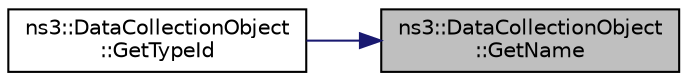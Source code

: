 digraph "ns3::DataCollectionObject::GetName"
{
 // LATEX_PDF_SIZE
  edge [fontname="Helvetica",fontsize="10",labelfontname="Helvetica",labelfontsize="10"];
  node [fontname="Helvetica",fontsize="10",shape=record];
  rankdir="RL";
  Node1 [label="ns3::DataCollectionObject\l::GetName",height=0.2,width=0.4,color="black", fillcolor="grey75", style="filled", fontcolor="black",tooltip="Get the object's name."];
  Node1 -> Node2 [dir="back",color="midnightblue",fontsize="10",style="solid",fontname="Helvetica"];
  Node2 [label="ns3::DataCollectionObject\l::GetTypeId",height=0.2,width=0.4,color="black", fillcolor="white", style="filled",URL="$classns3_1_1_data_collection_object.html#afa871097dedb0a4163741ca8744356ae",tooltip="Get the type ID."];
}
